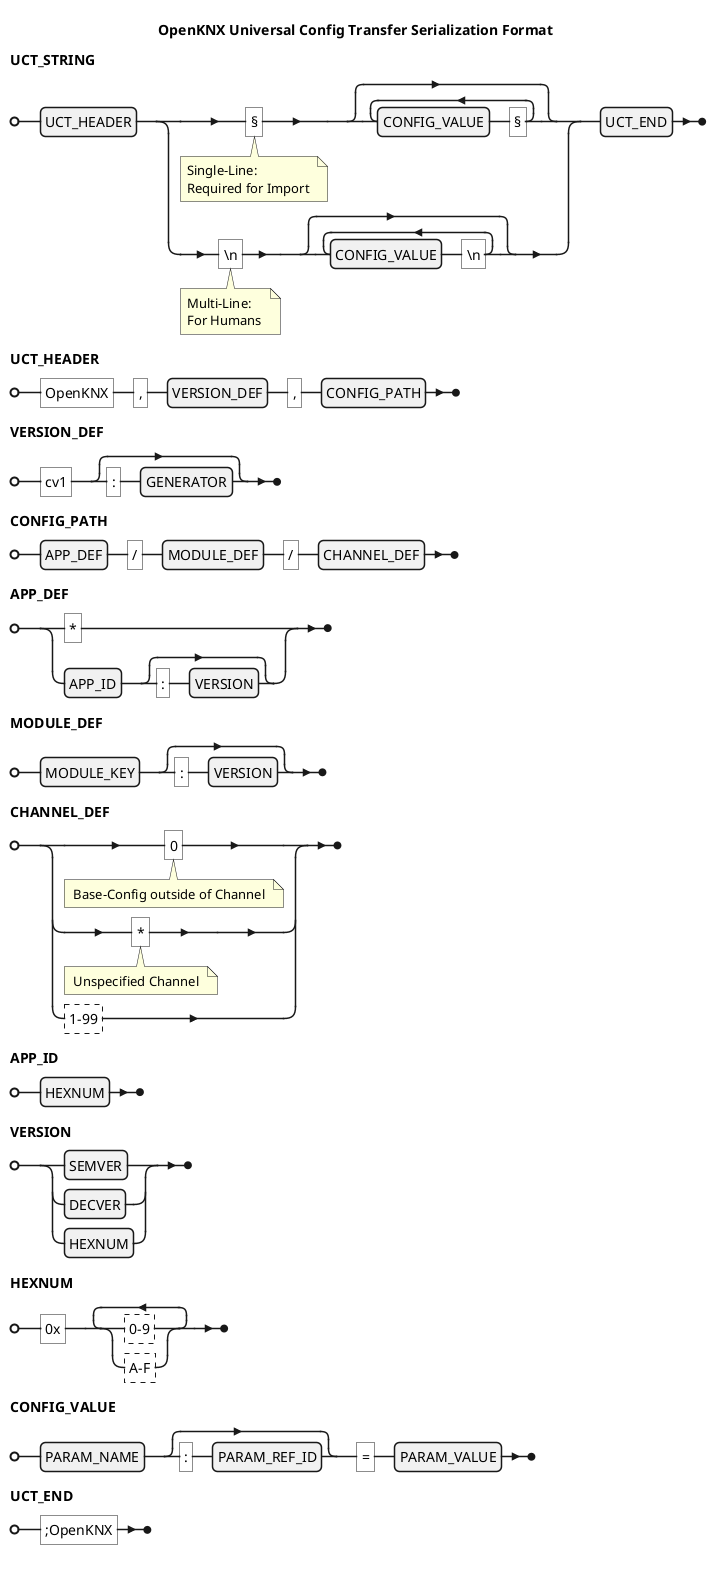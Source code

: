 @startebnf

title OpenKNX Universal Config Transfer Serialization Format

UCT_STRING = UCT_HEADER, ("§" (*Single-Line:\nRequired for Import *), {CONFIG_VALUE, "§"} | "\n" (*Multi-Line:\nFor Humans *), {CONFIG_VALUE, "\n"}), UCT_END;

UCT_HEADER = "OpenKNX", ",", VERSION_DEF, ",", CONFIG_PATH;

VERSION_DEF = "cv1", [ ":", GENERATOR];

CONFIG_PATH = APP_DEF, "/", MODULE_DEF, "/", CHANNEL_DEF;


' APP_DEF = ( "*" | APP_ID, [":", [VERSION] , [ ":" , APP_NAME ](* Not yet included *)] );
APP_DEF = ( "*" | APP_ID, [":", VERSION] );

MODULE_DEF = MODULE_KEY, [":", VERSION];

CHANNEL_DEF = ("0" (* Base-Config outside of Channel *) | "*" (* Unspecified Channel *) | ?1-99?);

APP_ID  = HEXNUM;

VERSION = ( SEMVER | DECVER | HEXNUM);



HEXNUM = "0x" , {(?0-9? | ?A-F?)}-;

CONFIG_VALUE = PARAM_NAME, [":", PARAM_REF_ID], "=", PARAM_VALUE;

UCT_END = ";OpenKNX";

/'
digit-excluding-zero = "1" | "2" | "3" | "4" | "5" | "6" | "7" | "8" | "9";
digit                = "0" | digit-excluding-zero;
'/

@endyaml